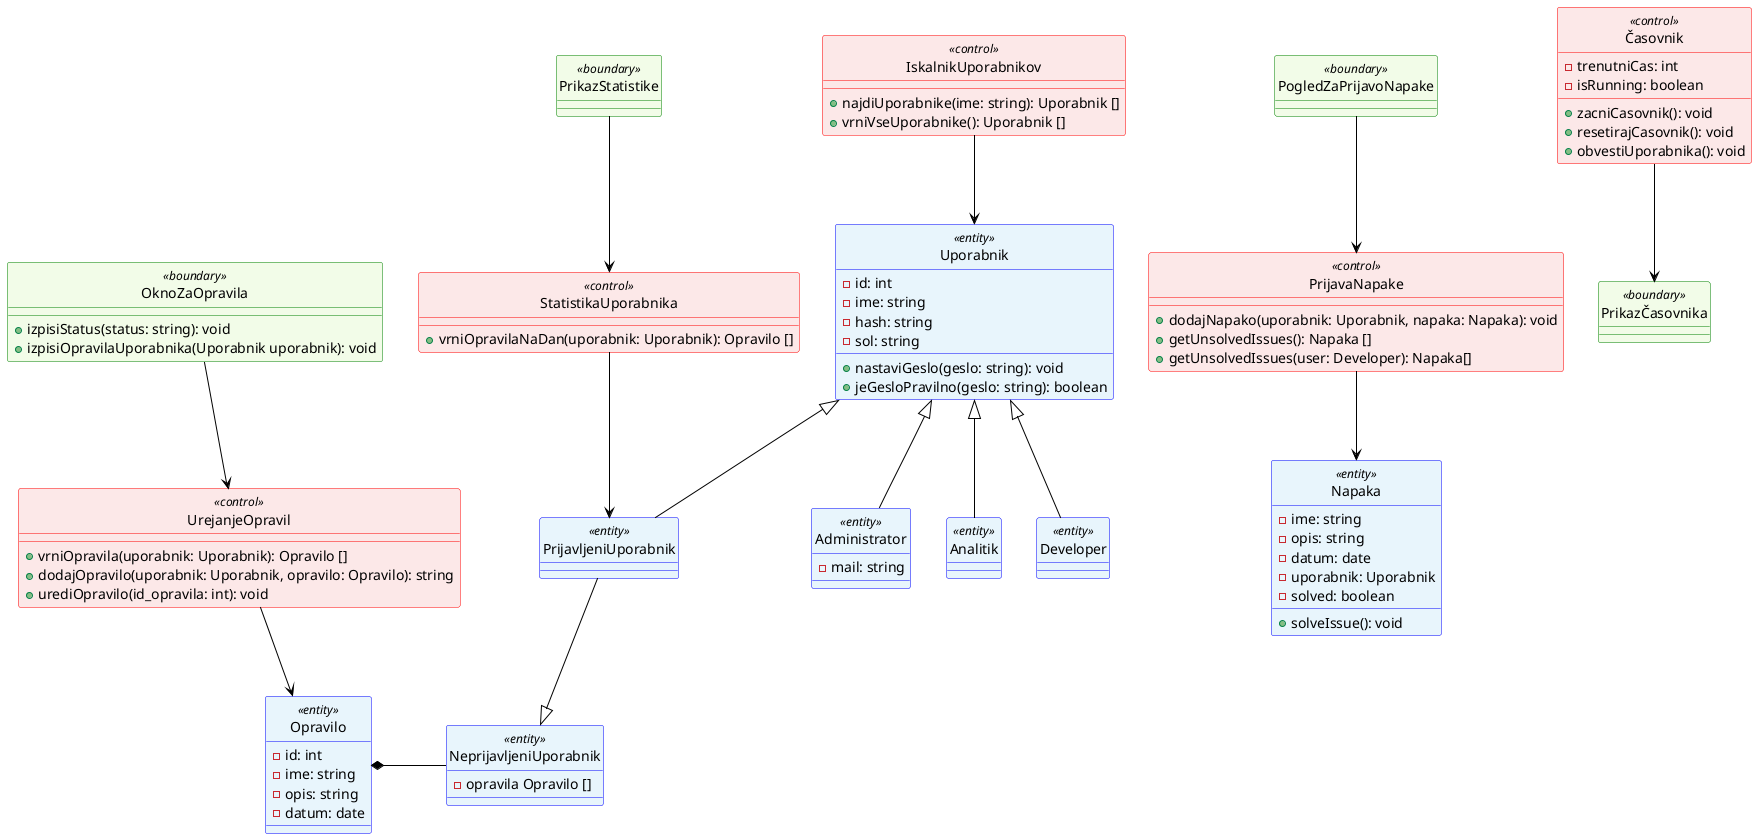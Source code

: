 @startuml Aplikacija produktivnosti in organizacije 
skinparam class {
  backgroundColor white
  borderColor #5FB8EC
  arrowColor black
}
skinparam class<<entity>> {
  backgroundColor #e8f5fc
  borderColor Blue
}
skinparam class<<control>> {
  backgroundColor #fce8e8
  borderColor Red
}
skinparam class<<boundary>> {
  backgroundColor #f2fce8
  borderColor Green
}

'skinparam shadowing false
skinparam defaultTextAlignment center
hide circle
'hide members

'---------Razredi---------------------------
' Ali bo uporabnik imel atribut tip ali bomo imeli posebej
' razred za prijavljene/neprijavljene/developer uporabnike? idk
Class NeprijavljeniUporabnik<<entity>> {
  -opravila Opravilo []
}
Class Uporabnik<<entity>> {
  -id: int
  -ime: string
  -hash: string
  -sol: string 
  +nastaviGeslo(geslo: string): void
  +jeGesloPravilno(geslo: string): boolean
}
Class PrijavljeniUporabnik<<entity>>{

}
Class Administrator<<entity>>{
  -mail: string
}
Class Analitik<<entity>>{

}
Class Developer<<entity>>{

}
Class StatistikaUporabnika<<control>>{
  +vrniOpravilaNaDan(uporabnik: Uporabnik): Opravilo []
}
Class PrikazStatistike<<boundary>>{

}
Class Opravilo<<entity>>{
  -id: int
  -ime: string
  -opis: string
  -datum: date
}
class UrejanjeOpravil<<control>>{
  +vrniOpravila(uporabnik: Uporabnik): Opravilo []
  +dodajOpravilo(uporabnik: Uporabnik, opravilo: Opravilo): string
  +urediOpravilo(id_opravila: int): void
}
class OknoZaOpravila<<boundary>>{
  +izpisiStatus(status: string): void
  +izpisiOpravilaUporabnika(Uporabnik uporabnik): void
}
Class Napaka<<entity>>{
  -ime: string
  -opis: string
  -datum: date
  -uporabnik: Uporabnik
  -solved: boolean
  +solveIssue(): void
}
Class PrijavaNapake<<control>>{
  +dodajNapako(uporabnik: Uporabnik, napaka: Napaka): void
  +getUnsolvedIssues(): Napaka []
  +getUnsolvedIssues(user: Developer): Napaka[]
}
Class PogledZaPrijavoNapake<<boundary>>

Class IskalnikUporabnikov<<control>>{
  +najdiUporabnike(ime: string): Uporabnik []
  +vrniVseUporabnike(): Uporabnik []
}

' obvestiUporabnika - ko čas poteče, naredi popup al whatever. (better name pls)
' also a rabmo dodatne atribute/funkcije za pavzo?
Class Časovnik<<control>>{
  -trenutniCas: int
  -isRunning: boolean
  +zacniCasovnik(): void
  +resetirajCasovnik(): void
  +obvestiUporabnika(): void
}
Class PrikazČasovnika<<boundary>>{
  
}


'------Povezave-----------------------
NeprijavljeniUporabnik -left-* Opravilo
UrejanjeOpravil --> Opravilo
OknoZaOpravila --> UrejanjeOpravil
PrijavaNapake --> Napaka
PogledZaPrijavoNapake --> PrijavaNapake
IskalnikUporabnikov --> Uporabnik
Časovnik --> PrikazČasovnika
PrijavljeniUporabnik -up-|> Uporabnik
PrijavljeniUporabnik --|> NeprijavljeniUporabnik
Analitik -up-|> Uporabnik
Administrator -up-|> Uporabnik
Developer -up-|> Uporabnik
StatistikaUporabnika --> PrijavljeniUporabnik
PrikazStatistike --> StatistikaUporabnika
@enduml

' extra notes
' - a se bolj fokusiramo da je čim boljši diagram al da
'    bo vse na diagramu dejansko implementirano?
' - kako pokažeš google calendar lol
' loči uporabnika na frontend in backend z adapterjem
' načrtovalske vzorce se na koncu označi na diagramu
' POVEŽI ZASLONSKE MASKE SKUPAJ!
' logina ni treba dat noter.